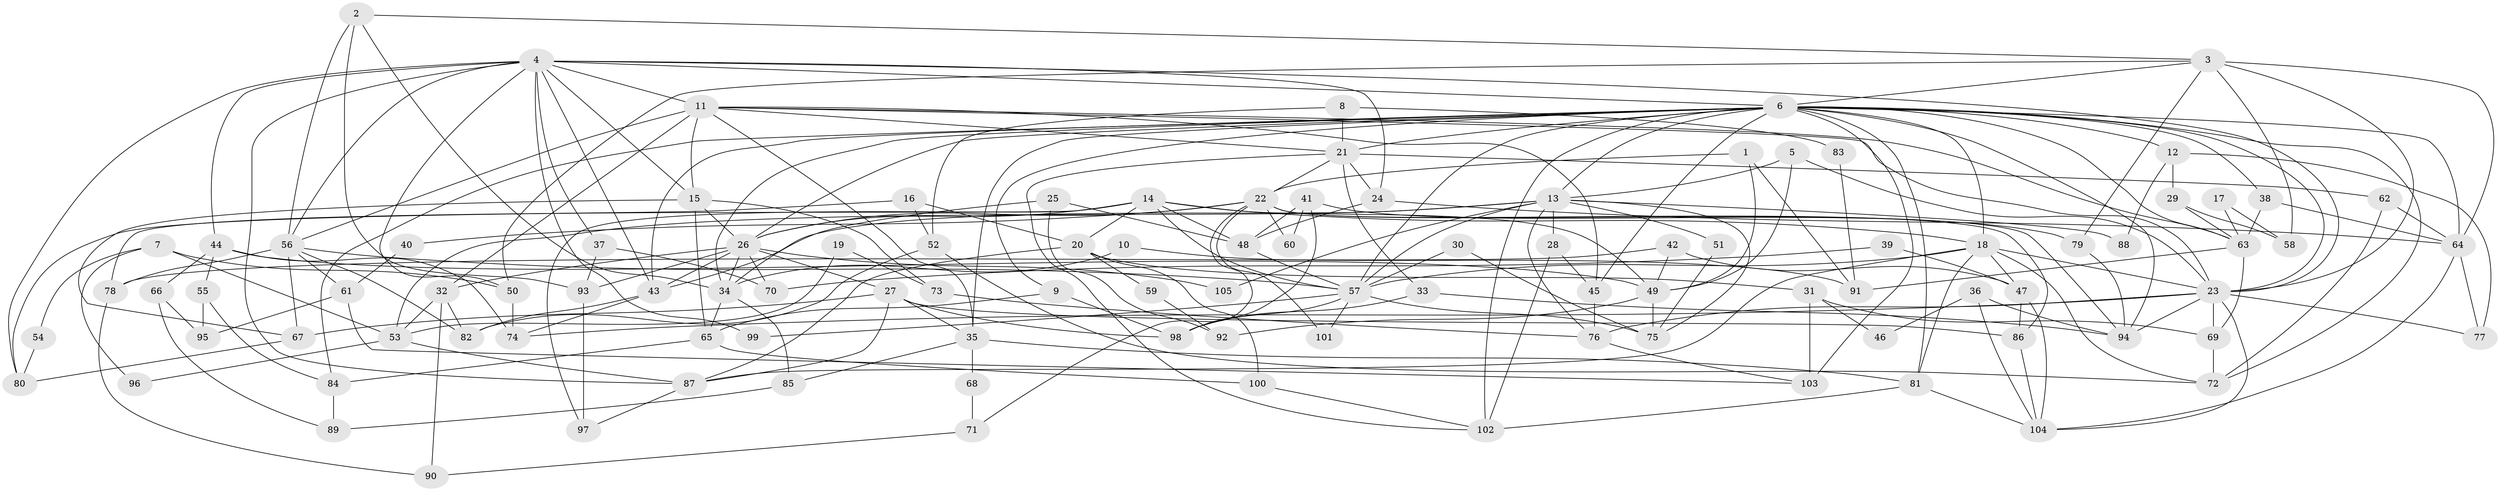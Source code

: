 // original degree distribution, {3: 0.3221476510067114, 4: 0.26174496644295303, 2: 0.12080536912751678, 5: 0.15436241610738255, 6: 0.06711409395973154, 9: 0.013422818791946308, 7: 0.03355704697986577, 8: 0.026845637583892617}
// Generated by graph-tools (version 1.1) at 2025/51/03/04/25 22:51:08]
// undirected, 105 vertices, 241 edges
graph export_dot {
  node [color=gray90,style=filled];
  1;
  2;
  3;
  4;
  5;
  6;
  7;
  8;
  9;
  10;
  11;
  12;
  13;
  14;
  15;
  16;
  17;
  18;
  19;
  20;
  21;
  22;
  23;
  24;
  25;
  26;
  27;
  28;
  29;
  30;
  31;
  32;
  33;
  34;
  35;
  36;
  37;
  38;
  39;
  40;
  41;
  42;
  43;
  44;
  45;
  46;
  47;
  48;
  49;
  50;
  51;
  52;
  53;
  54;
  55;
  56;
  57;
  58;
  59;
  60;
  61;
  62;
  63;
  64;
  65;
  66;
  67;
  68;
  69;
  70;
  71;
  72;
  73;
  74;
  75;
  76;
  77;
  78;
  79;
  80;
  81;
  82;
  83;
  84;
  85;
  86;
  87;
  88;
  89;
  90;
  91;
  92;
  93;
  94;
  95;
  96;
  97;
  98;
  99;
  100;
  101;
  102;
  103;
  104;
  105;
  1 -- 22 [weight=1.0];
  1 -- 49 [weight=1.0];
  1 -- 91 [weight=1.0];
  2 -- 3 [weight=1.0];
  2 -- 34 [weight=1.0];
  2 -- 56 [weight=1.0];
  2 -- 93 [weight=1.0];
  3 -- 6 [weight=1.0];
  3 -- 23 [weight=1.0];
  3 -- 50 [weight=1.0];
  3 -- 58 [weight=1.0];
  3 -- 64 [weight=2.0];
  3 -- 79 [weight=1.0];
  4 -- 6 [weight=1.0];
  4 -- 11 [weight=1.0];
  4 -- 15 [weight=1.0];
  4 -- 23 [weight=1.0];
  4 -- 24 [weight=1.0];
  4 -- 37 [weight=1.0];
  4 -- 43 [weight=1.0];
  4 -- 44 [weight=1.0];
  4 -- 50 [weight=1.0];
  4 -- 56 [weight=1.0];
  4 -- 80 [weight=1.0];
  4 -- 87 [weight=1.0];
  4 -- 99 [weight=1.0];
  5 -- 13 [weight=1.0];
  5 -- 23 [weight=1.0];
  5 -- 49 [weight=1.0];
  6 -- 9 [weight=1.0];
  6 -- 12 [weight=1.0];
  6 -- 13 [weight=1.0];
  6 -- 18 [weight=1.0];
  6 -- 21 [weight=1.0];
  6 -- 23 [weight=1.0];
  6 -- 26 [weight=2.0];
  6 -- 34 [weight=1.0];
  6 -- 35 [weight=1.0];
  6 -- 38 [weight=1.0];
  6 -- 43 [weight=1.0];
  6 -- 45 [weight=1.0];
  6 -- 57 [weight=1.0];
  6 -- 63 [weight=2.0];
  6 -- 64 [weight=1.0];
  6 -- 72 [weight=1.0];
  6 -- 81 [weight=1.0];
  6 -- 84 [weight=1.0];
  6 -- 94 [weight=1.0];
  6 -- 102 [weight=1.0];
  6 -- 103 [weight=2.0];
  7 -- 50 [weight=1.0];
  7 -- 53 [weight=1.0];
  7 -- 54 [weight=1.0];
  7 -- 96 [weight=1.0];
  8 -- 21 [weight=1.0];
  8 -- 52 [weight=1.0];
  8 -- 83 [weight=1.0];
  9 -- 65 [weight=1.0];
  9 -- 98 [weight=1.0];
  10 -- 34 [weight=1.0];
  10 -- 91 [weight=1.0];
  11 -- 15 [weight=1.0];
  11 -- 21 [weight=1.0];
  11 -- 23 [weight=1.0];
  11 -- 32 [weight=1.0];
  11 -- 35 [weight=1.0];
  11 -- 45 [weight=1.0];
  11 -- 56 [weight=1.0];
  11 -- 63 [weight=1.0];
  12 -- 29 [weight=1.0];
  12 -- 77 [weight=1.0];
  12 -- 88 [weight=1.0];
  13 -- 28 [weight=1.0];
  13 -- 43 [weight=1.0];
  13 -- 51 [weight=2.0];
  13 -- 53 [weight=1.0];
  13 -- 57 [weight=1.0];
  13 -- 75 [weight=1.0];
  13 -- 76 [weight=1.0];
  13 -- 88 [weight=1.0];
  13 -- 105 [weight=1.0];
  14 -- 18 [weight=1.0];
  14 -- 20 [weight=1.0];
  14 -- 26 [weight=1.0];
  14 -- 48 [weight=1.0];
  14 -- 49 [weight=1.0];
  14 -- 57 [weight=1.0];
  14 -- 78 [weight=1.0];
  14 -- 97 [weight=1.0];
  15 -- 26 [weight=1.0];
  15 -- 65 [weight=1.0];
  15 -- 67 [weight=1.0];
  15 -- 73 [weight=1.0];
  16 -- 20 [weight=1.0];
  16 -- 52 [weight=1.0];
  16 -- 80 [weight=1.0];
  17 -- 58 [weight=1.0];
  17 -- 63 [weight=1.0];
  18 -- 23 [weight=1.0];
  18 -- 47 [weight=1.0];
  18 -- 57 [weight=1.0];
  18 -- 72 [weight=1.0];
  18 -- 81 [weight=1.0];
  18 -- 87 [weight=1.0];
  19 -- 53 [weight=1.0];
  19 -- 73 [weight=1.0];
  20 -- 31 [weight=1.0];
  20 -- 59 [weight=1.0];
  20 -- 87 [weight=1.0];
  20 -- 100 [weight=1.0];
  21 -- 22 [weight=1.0];
  21 -- 24 [weight=1.0];
  21 -- 33 [weight=1.0];
  21 -- 62 [weight=1.0];
  21 -- 102 [weight=1.0];
  22 -- 26 [weight=1.0];
  22 -- 40 [weight=1.0];
  22 -- 60 [weight=1.0];
  22 -- 71 [weight=1.0];
  22 -- 86 [weight=1.0];
  22 -- 94 [weight=1.0];
  22 -- 101 [weight=1.0];
  23 -- 69 [weight=1.0];
  23 -- 74 [weight=1.0];
  23 -- 76 [weight=1.0];
  23 -- 77 [weight=1.0];
  23 -- 94 [weight=1.0];
  23 -- 104 [weight=1.0];
  24 -- 48 [weight=1.0];
  24 -- 64 [weight=1.0];
  25 -- 34 [weight=1.0];
  25 -- 48 [weight=1.0];
  25 -- 92 [weight=1.0];
  26 -- 27 [weight=1.0];
  26 -- 32 [weight=2.0];
  26 -- 34 [weight=1.0];
  26 -- 43 [weight=1.0];
  26 -- 70 [weight=1.0];
  26 -- 93 [weight=1.0];
  26 -- 105 [weight=1.0];
  27 -- 35 [weight=1.0];
  27 -- 67 [weight=1.0];
  27 -- 86 [weight=1.0];
  27 -- 87 [weight=1.0];
  27 -- 98 [weight=1.0];
  28 -- 45 [weight=1.0];
  28 -- 102 [weight=1.0];
  29 -- 58 [weight=1.0];
  29 -- 63 [weight=1.0];
  30 -- 57 [weight=1.0];
  30 -- 75 [weight=1.0];
  31 -- 46 [weight=1.0];
  31 -- 69 [weight=1.0];
  31 -- 103 [weight=1.0];
  32 -- 53 [weight=1.0];
  32 -- 82 [weight=1.0];
  32 -- 90 [weight=1.0];
  33 -- 94 [weight=1.0];
  33 -- 98 [weight=1.0];
  34 -- 65 [weight=1.0];
  34 -- 85 [weight=1.0];
  35 -- 68 [weight=1.0];
  35 -- 81 [weight=1.0];
  35 -- 85 [weight=1.0];
  36 -- 46 [weight=1.0];
  36 -- 94 [weight=1.0];
  36 -- 104 [weight=1.0];
  37 -- 70 [weight=1.0];
  37 -- 93 [weight=1.0];
  38 -- 63 [weight=1.0];
  38 -- 64 [weight=1.0];
  39 -- 47 [weight=1.0];
  39 -- 70 [weight=1.0];
  40 -- 61 [weight=1.0];
  41 -- 48 [weight=1.0];
  41 -- 60 [weight=1.0];
  41 -- 79 [weight=1.0];
  41 -- 98 [weight=1.0];
  42 -- 47 [weight=1.0];
  42 -- 49 [weight=1.0];
  42 -- 78 [weight=1.0];
  43 -- 74 [weight=1.0];
  43 -- 82 [weight=1.0];
  44 -- 49 [weight=1.0];
  44 -- 55 [weight=1.0];
  44 -- 66 [weight=1.0];
  44 -- 74 [weight=1.0];
  45 -- 76 [weight=1.0];
  47 -- 86 [weight=1.0];
  47 -- 104 [weight=1.0];
  48 -- 57 [weight=1.0];
  49 -- 75 [weight=1.0];
  49 -- 92 [weight=1.0];
  50 -- 74 [weight=1.0];
  51 -- 75 [weight=1.0];
  52 -- 72 [weight=1.0];
  52 -- 82 [weight=1.0];
  53 -- 87 [weight=1.0];
  53 -- 96 [weight=1.0];
  54 -- 80 [weight=1.0];
  55 -- 84 [weight=1.0];
  55 -- 95 [weight=1.0];
  56 -- 57 [weight=1.0];
  56 -- 61 [weight=1.0];
  56 -- 67 [weight=1.0];
  56 -- 78 [weight=1.0];
  56 -- 82 [weight=1.0];
  57 -- 75 [weight=1.0];
  57 -- 98 [weight=1.0];
  57 -- 99 [weight=1.0];
  57 -- 101 [weight=1.0];
  59 -- 92 [weight=1.0];
  61 -- 95 [weight=1.0];
  61 -- 103 [weight=1.0];
  62 -- 64 [weight=1.0];
  62 -- 72 [weight=1.0];
  63 -- 69 [weight=1.0];
  63 -- 91 [weight=1.0];
  64 -- 77 [weight=1.0];
  64 -- 104 [weight=1.0];
  65 -- 84 [weight=1.0];
  65 -- 100 [weight=1.0];
  66 -- 89 [weight=1.0];
  66 -- 95 [weight=1.0];
  67 -- 80 [weight=1.0];
  68 -- 71 [weight=1.0];
  69 -- 72 [weight=1.0];
  71 -- 90 [weight=1.0];
  73 -- 76 [weight=1.0];
  76 -- 103 [weight=1.0];
  78 -- 90 [weight=1.0];
  79 -- 94 [weight=1.0];
  81 -- 102 [weight=1.0];
  81 -- 104 [weight=1.0];
  83 -- 91 [weight=1.0];
  84 -- 89 [weight=1.0];
  85 -- 89 [weight=1.0];
  86 -- 104 [weight=1.0];
  87 -- 97 [weight=1.0];
  93 -- 97 [weight=1.0];
  100 -- 102 [weight=1.0];
}
